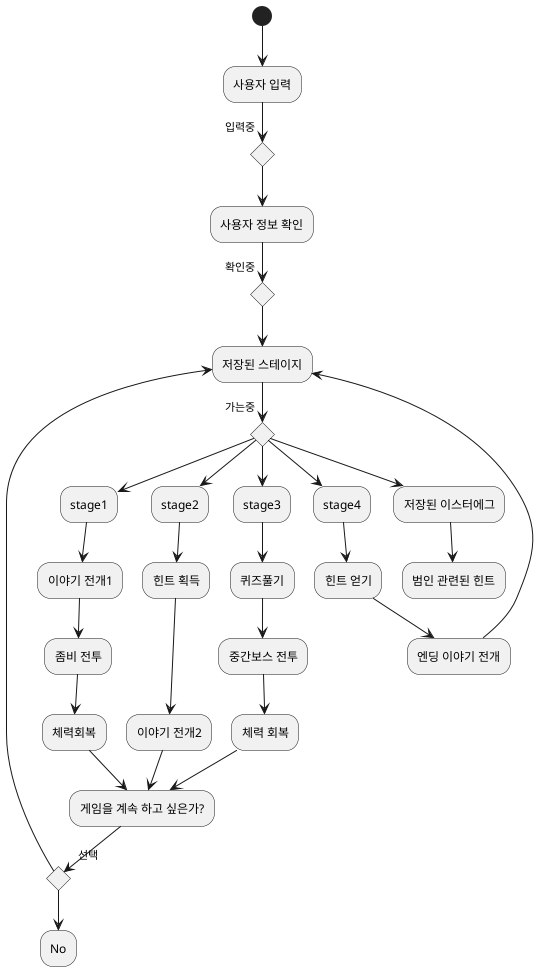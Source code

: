 @startuml

(*) --> "사용자 입력" 
if "입력중" then
-->"사용자 정보 확인"
if "확인중" then
-->"저장된 스테이지"
if "가는중"then
 --> "stage1"
-->"이야기 전개1"
-->"좀비 전투"
-->"체력회복"
-->"게임을 계속 하고 싶은가?"
else 
-->"stage2"
-->"힌트 획득"
-->"이야기 전개2"
-->"게임을 계속 하고 싶은가?"
else 
-->"stage3"
-->"퀴즈풀기"
-->"중간보스 전투"
-->"체력 회복"
-->"게임을 계속 하고 싶은가?"
if "선택" then
-left->"저장된 스테이지"
else
-->"No"
endif

else 
-->"stage4"
-->"힌트 얻기"
-->"엔딩 이야기 전개"
-right->"저장된 스테이지"

else
 --> "저장된 이스터에그"
 --> "범인 관련된 힌트"

@enduml